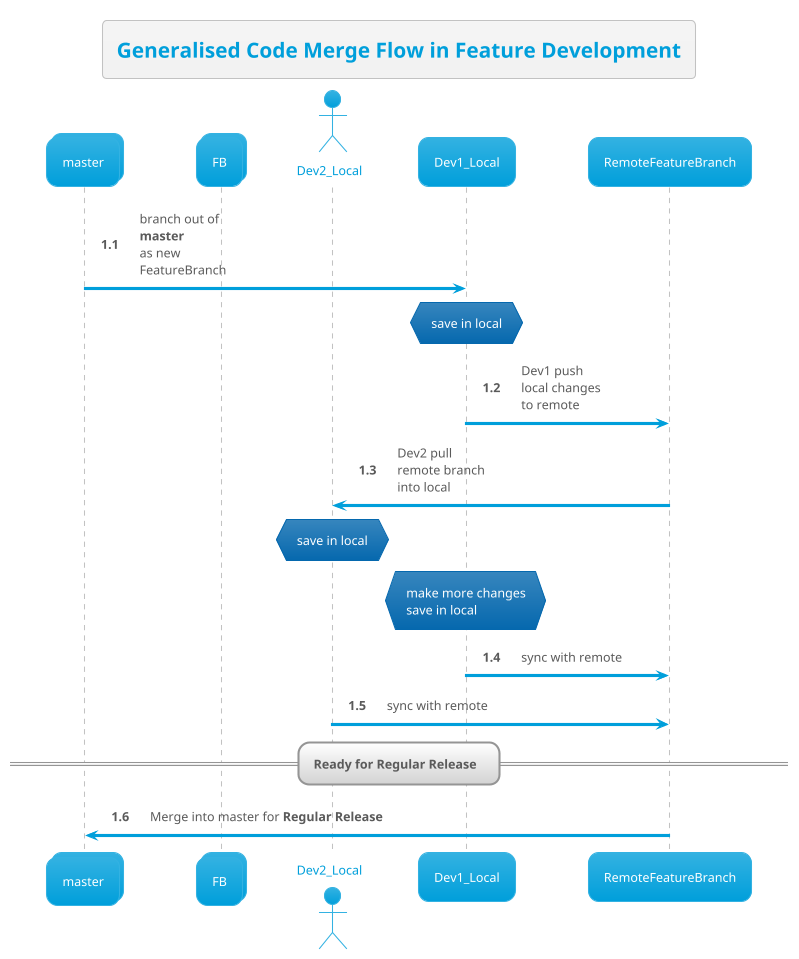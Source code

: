 @startuml
!theme bluegray
skinparam FooterFontColor black

title Generalised Code Merge Flow in Feature Development

collections master as master
collections FB as FeatureBranch
actor Dev2_Local as Dev2_Local

autonumber 1.1


master->Dev1_Local: branch out of\n<b>master</b>\nas new\nFeatureBranch
hnote over Dev1_Local: save in local
Dev1_Local->RemoteFeatureBranch: Dev1 push\nlocal changes\nto remote
RemoteFeatureBranch->Dev2_Local: Dev2 pull\nremote branch\ninto local
hnote over Dev2_Local: save in local
hnote over Dev1_Local: make more changes\nsave in local

Dev1_Local->RemoteFeatureBranch: sync with remote
Dev2_Local->RemoteFeatureBranch: sync with remote
== Ready for Regular Release  ==

RemoteFeatureBranch->master: Merge into master for <b>Regular Release</b>

@enduml